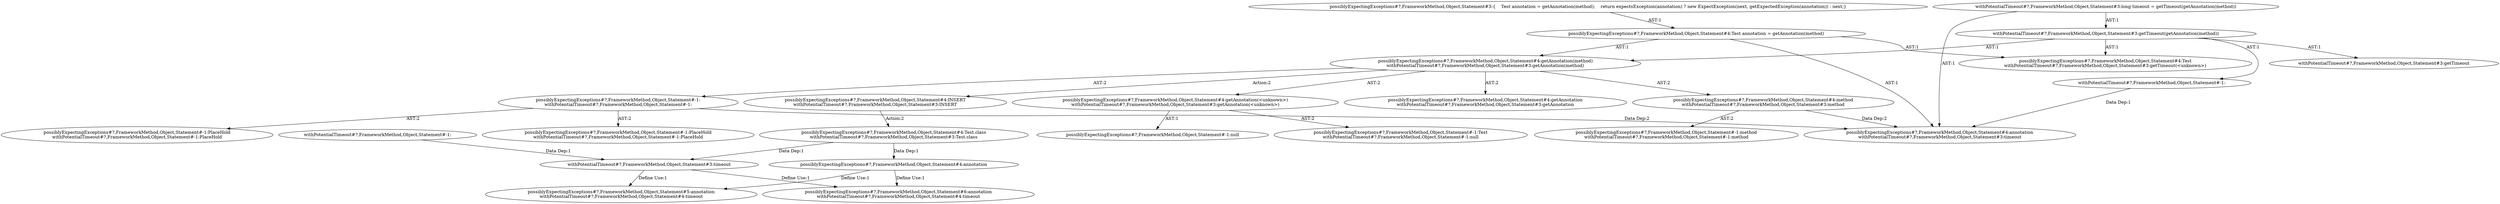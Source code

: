 digraph "Pattern" {
0 [label="possiblyExpectingExceptions#?,FrameworkMethod,Object,Statement#4:INSERT
withPotentialTimeout#?,FrameworkMethod,Object,Statement#3:INSERT" shape=ellipse]
1 [label="possiblyExpectingExceptions#?,FrameworkMethod,Object,Statement#4:getAnnotation(method)
withPotentialTimeout#?,FrameworkMethod,Object,Statement#3:getAnnotation(method)" shape=ellipse]
2 [label="possiblyExpectingExceptions#?,FrameworkMethod,Object,Statement#4:Test annotation = getAnnotation(method)" shape=ellipse]
3 [label="possiblyExpectingExceptions#?,FrameworkMethod,Object,Statement#3:\{\
    Test annotation = getAnnotation(method);\
    return expectsException(annotation) ? new ExpectException(next, getExpectedException(annotation)) : next;\
\}" shape=ellipse]
4 [label="possiblyExpectingExceptions#?,FrameworkMethod,Object,Statement#4:annotation
withPotentialTimeout#?,FrameworkMethod,Object,Statement#3:timeout" shape=ellipse]
5 [label="possiblyExpectingExceptions#?,FrameworkMethod,Object,Statement#4:Test
withPotentialTimeout#?,FrameworkMethod,Object,Statement#3:getTimeout(<unknown>)" shape=ellipse]
6 [label="possiblyExpectingExceptions#?,FrameworkMethod,Object,Statement#4:getAnnotation
withPotentialTimeout#?,FrameworkMethod,Object,Statement#3:getAnnotation" shape=ellipse]
7 [label="possiblyExpectingExceptions#?,FrameworkMethod,Object,Statement#-1:
withPotentialTimeout#?,FrameworkMethod,Object,Statement#-1:" shape=ellipse]
8 [label="possiblyExpectingExceptions#?,FrameworkMethod,Object,Statement#-1:PlaceHold
withPotentialTimeout#?,FrameworkMethod,Object,Statement#-1:PlaceHold" shape=ellipse]
9 [label="possiblyExpectingExceptions#?,FrameworkMethod,Object,Statement#-1:PlaceHold
withPotentialTimeout#?,FrameworkMethod,Object,Statement#-1:PlaceHold" shape=ellipse]
10 [label="possiblyExpectingExceptions#?,FrameworkMethod,Object,Statement#4:getAnnotation(<unknown>)
withPotentialTimeout#?,FrameworkMethod,Object,Statement#3:getAnnotation(<unknown>)" shape=ellipse]
11 [label="possiblyExpectingExceptions#?,FrameworkMethod,Object,Statement#-1:Test
withPotentialTimeout#?,FrameworkMethod,Object,Statement#-1:null" shape=ellipse]
12 [label="possiblyExpectingExceptions#?,FrameworkMethod,Object,Statement#-1:null" shape=ellipse]
13 [label="possiblyExpectingExceptions#?,FrameworkMethod,Object,Statement#4:method
withPotentialTimeout#?,FrameworkMethod,Object,Statement#3:method" shape=ellipse]
14 [label="possiblyExpectingExceptions#?,FrameworkMethod,Object,Statement#-1:method
withPotentialTimeout#?,FrameworkMethod,Object,Statement#-1:method" shape=ellipse]
15 [label="possiblyExpectingExceptions#?,FrameworkMethod,Object,Statement#4:Test.class
withPotentialTimeout#?,FrameworkMethod,Object,Statement#3:Test.class" shape=ellipse]
16 [label="possiblyExpectingExceptions#?,FrameworkMethod,Object,Statement#4:annotation" shape=ellipse]
17 [label="possiblyExpectingExceptions#?,FrameworkMethod,Object,Statement#5:annotation
withPotentialTimeout#?,FrameworkMethod,Object,Statement#4:timeout" shape=ellipse]
18 [label="possiblyExpectingExceptions#?,FrameworkMethod,Object,Statement#6:annotation
withPotentialTimeout#?,FrameworkMethod,Object,Statement#4:timeout" shape=ellipse]
19 [label="withPotentialTimeout#?,FrameworkMethod,Object,Statement#-1:" shape=ellipse]
20 [label="withPotentialTimeout#?,FrameworkMethod,Object,Statement#3:getTimeout" shape=ellipse]
21 [label="withPotentialTimeout#?,FrameworkMethod,Object,Statement#-1:" shape=ellipse]
22 [label="withPotentialTimeout#?,FrameworkMethod,Object,Statement#3:long timeout = getTimeout(getAnnotation(method))" shape=ellipse]
23 [label="withPotentialTimeout#?,FrameworkMethod,Object,Statement#3:getTimeout(getAnnotation(method))" shape=ellipse]
24 [label="withPotentialTimeout#?,FrameworkMethod,Object,Statement#3:timeout" shape=ellipse]
0 -> 15 [label="Action:2"];
1 -> 0 [label="Action:2"];
1 -> 6 [label="AST:2"];
1 -> 7 [label="AST:2"];
1 -> 10 [label="AST:2"];
1 -> 13 [label="AST:2"];
2 -> 1 [label="AST:1"];
2 -> 4 [label="AST:1"];
2 -> 5 [label="AST:1"];
3 -> 2 [label="AST:1"];
7 -> 4 [label="Data Dep:2"];
7 -> 8 [label="AST:2"];
7 -> 9 [label="AST:2"];
10 -> 11 [label="AST:2"];
10 -> 12 [label="AST:1"];
13 -> 4 [label="Data Dep:2"];
13 -> 14 [label="AST:2"];
15 -> 16 [label="Data Dep:1"];
15 -> 24 [label="Data Dep:1"];
16 -> 17 [label="Define Use:1"];
16 -> 18 [label="Define Use:1"];
19 -> 4 [label="Data Dep:1"];
21 -> 24 [label="Data Dep:1"];
22 -> 4 [label="AST:1"];
22 -> 23 [label="AST:1"];
23 -> 19 [label="AST:1"];
23 -> 20 [label="AST:1"];
23 -> 5 [label="AST:1"];
23 -> 1 [label="AST:1"];
24 -> 17 [label="Define Use:1"];
24 -> 18 [label="Define Use:1"];
}